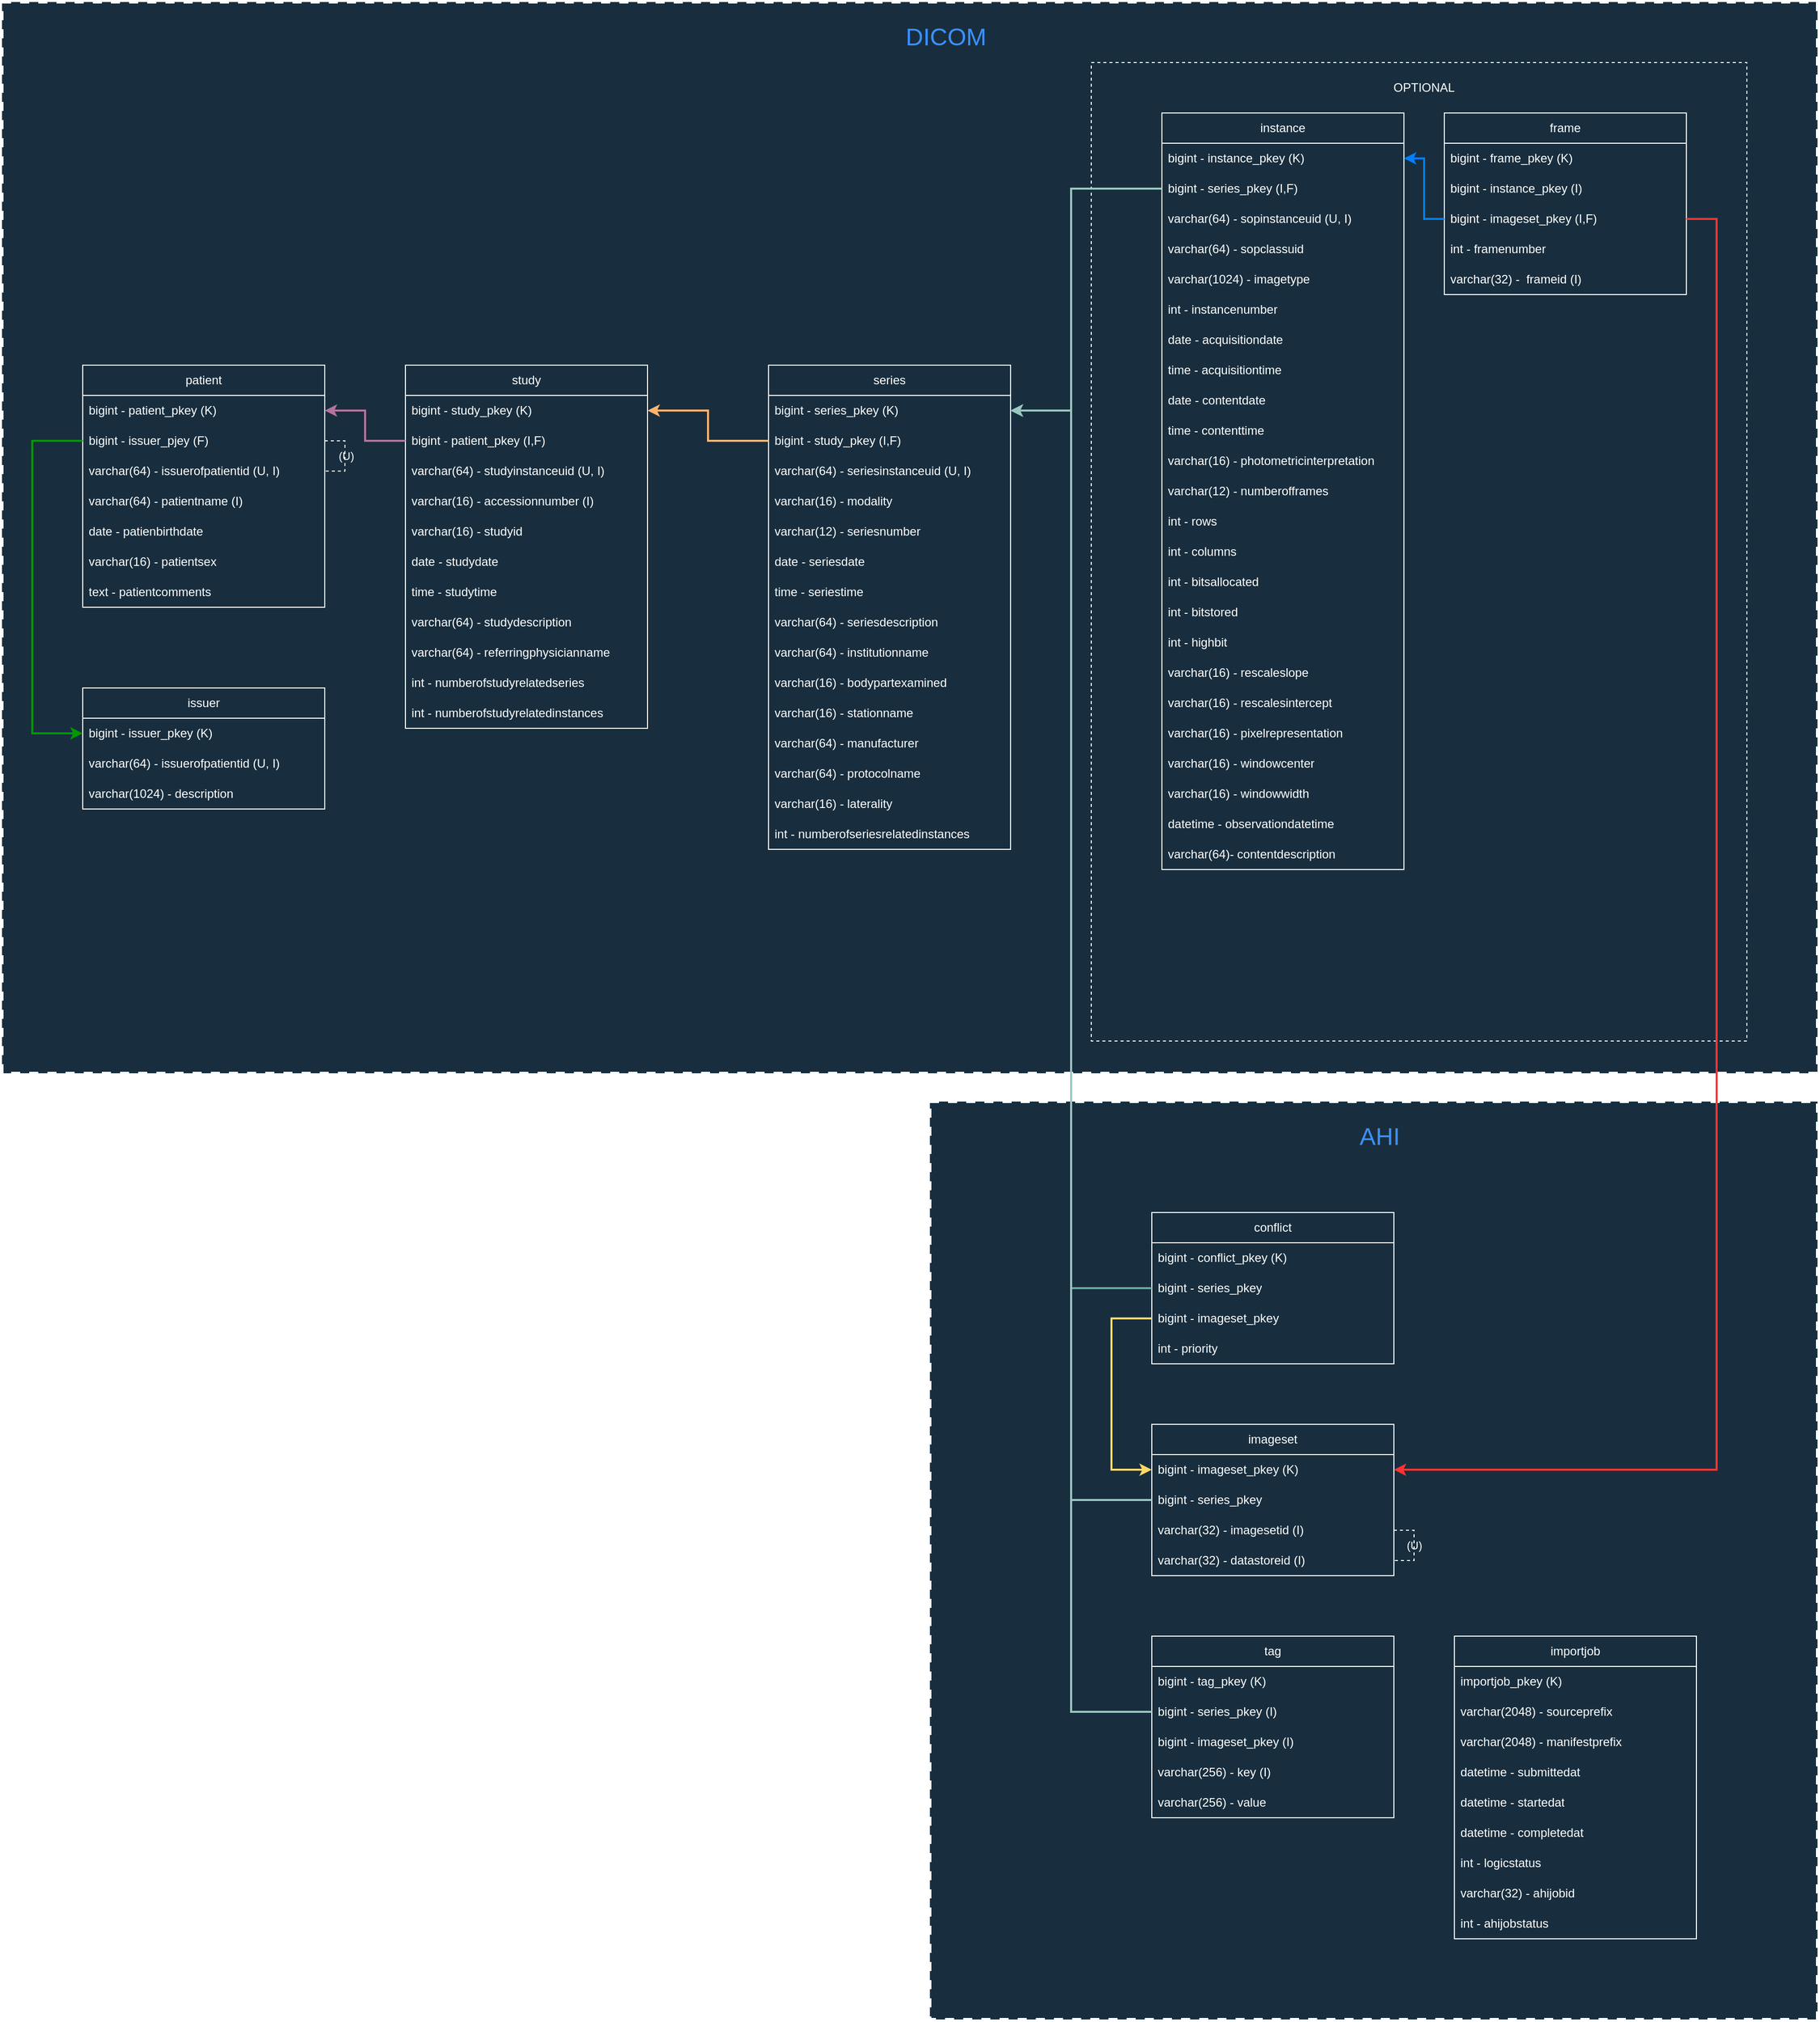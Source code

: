 <mxfile version="21.2.1" type="device">
  <diagram name="Page-1" id="929967ad-93f9-6ef4-fab6-5d389245f69c">
    <mxGraphModel dx="2440" dy="2657" grid="1" gridSize="10" guides="1" tooltips="1" connect="1" arrows="1" fold="1" page="1" pageScale="1.5" pageWidth="1169" pageHeight="826" background="none" math="0" shadow="0">
      <root>
        <mxCell id="0" style=";html=1;" />
        <mxCell id="1" style=";html=1;" parent="0" />
        <mxCell id="qzSiAtg_3RJO8kjCW6fE-141" value="" style="rounded=0;whiteSpace=wrap;html=1;dashed=1;strokeColor=#FFFFFF;strokeWidth=3;labelBackgroundColor=none;fillColor=#182E3E;fontColor=#FFFFFF;" parent="1" vertex="1">
          <mxGeometry x="960" y="290" width="880" height="910" as="geometry" />
        </mxCell>
        <mxCell id="qzSiAtg_3RJO8kjCW6fE-139" value="" style="rounded=0;whiteSpace=wrap;html=1;dashed=1;strokeColor=#FFFFFF;strokeWidth=3;labelBackgroundColor=none;fillColor=#182E3E;fontColor=#FFFFFF;" parent="1" vertex="1">
          <mxGeometry x="40" y="-800" width="1800" height="1062" as="geometry" />
        </mxCell>
        <mxCell id="qzSiAtg_3RJO8kjCW6fE-53" value="" style="rounded=0;whiteSpace=wrap;html=1;dashed=1;labelBackgroundColor=none;fillColor=#182E3E;strokeColor=#FFFFFF;fontColor=#FFFFFF;" parent="1" vertex="1">
          <mxGeometry x="1120" y="-740" width="650" height="970" as="geometry" />
        </mxCell>
        <mxCell id="qzSiAtg_3RJO8kjCW6fE-1" value="patient" style="swimlane;fontStyle=0;childLayout=stackLayout;horizontal=1;startSize=30;horizontalStack=0;resizeParent=1;resizeParentMax=0;resizeLast=0;collapsible=1;marginBottom=0;whiteSpace=wrap;html=1;labelBackgroundColor=none;fillColor=#182E3E;strokeColor=#FFFFFF;fontColor=#FFFFFF;" parent="1" vertex="1">
          <mxGeometry x="120" y="-440" width="240" height="240" as="geometry">
            <mxRectangle x="380" y="240" width="80" height="30" as="alternateBounds" />
          </mxGeometry>
        </mxCell>
        <mxCell id="qzSiAtg_3RJO8kjCW6fE-2" value="bigint - patient_pkey (K)" style="text;strokeColor=none;fillColor=none;align=left;verticalAlign=middle;spacingLeft=4;spacingRight=4;overflow=hidden;points=[[0,0.5],[1,0.5]];portConstraint=eastwest;rotatable=0;whiteSpace=wrap;html=1;labelBackgroundColor=none;fontColor=#FFFFFF;" parent="qzSiAtg_3RJO8kjCW6fE-1" vertex="1">
          <mxGeometry y="30" width="240" height="30" as="geometry" />
        </mxCell>
        <mxCell id="qzSiAtg_3RJO8kjCW6fE-146" style="edgeStyle=orthogonalEdgeStyle;rounded=0;orthogonalLoop=1;jettySize=auto;html=1;endArrow=none;endFill=0;dashed=1;labelBackgroundColor=none;strokeColor=#ffffff;fontColor=default;" parent="qzSiAtg_3RJO8kjCW6fE-1" source="qzSiAtg_3RJO8kjCW6fE-59" target="qzSiAtg_3RJO8kjCW6fE-3" edge="1">
          <mxGeometry relative="1" as="geometry">
            <Array as="points">
              <mxPoint x="260" y="75" />
              <mxPoint x="260" y="105" />
            </Array>
          </mxGeometry>
        </mxCell>
        <mxCell id="qzSiAtg_3RJO8kjCW6fE-147" value="(U)" style="edgeLabel;html=1;align=center;verticalAlign=middle;resizable=0;points=[];labelBackgroundColor=none;fontColor=#FFFFFF;" parent="qzSiAtg_3RJO8kjCW6fE-146" vertex="1" connectable="0">
          <mxGeometry x="0.005" y="1" relative="1" as="geometry">
            <mxPoint as="offset" />
          </mxGeometry>
        </mxCell>
        <mxCell id="qzSiAtg_3RJO8kjCW6fE-59" value="bigint - issuer_pjey (F)" style="text;strokeColor=none;fillColor=none;align=left;verticalAlign=middle;spacingLeft=4;spacingRight=4;overflow=hidden;points=[[0,0.5],[1,0.5]];portConstraint=eastwest;rotatable=0;whiteSpace=wrap;html=1;labelBackgroundColor=none;fontColor=#FFFFFF;" parent="qzSiAtg_3RJO8kjCW6fE-1" vertex="1">
          <mxGeometry y="60" width="240" height="30" as="geometry" />
        </mxCell>
        <mxCell id="qzSiAtg_3RJO8kjCW6fE-3" value="varchar(64) - issuerofpatientid (U, I)" style="text;strokeColor=none;fillColor=none;align=left;verticalAlign=middle;spacingLeft=4;spacingRight=4;overflow=hidden;points=[[0,0.5],[1,0.5]];portConstraint=eastwest;rotatable=0;whiteSpace=wrap;html=1;labelBackgroundColor=none;fontColor=#FFFFFF;" parent="qzSiAtg_3RJO8kjCW6fE-1" vertex="1">
          <mxGeometry y="90" width="240" height="30" as="geometry" />
        </mxCell>
        <mxCell id="qzSiAtg_3RJO8kjCW6fE-60" value="varchar(64) - patientname (I)" style="text;strokeColor=none;fillColor=none;align=left;verticalAlign=middle;spacingLeft=4;spacingRight=4;overflow=hidden;points=[[0,0.5],[1,0.5]];portConstraint=eastwest;rotatable=0;whiteSpace=wrap;html=1;labelBackgroundColor=none;fontColor=#FFFFFF;" parent="qzSiAtg_3RJO8kjCW6fE-1" vertex="1">
          <mxGeometry y="120" width="240" height="30" as="geometry" />
        </mxCell>
        <mxCell id="qzSiAtg_3RJO8kjCW6fE-61" value="date - patienbirthdate" style="text;strokeColor=none;fillColor=none;align=left;verticalAlign=middle;spacingLeft=4;spacingRight=4;overflow=hidden;points=[[0,0.5],[1,0.5]];portConstraint=eastwest;rotatable=0;whiteSpace=wrap;html=1;labelBackgroundColor=none;fontColor=#FFFFFF;" parent="qzSiAtg_3RJO8kjCW6fE-1" vertex="1">
          <mxGeometry y="150" width="240" height="30" as="geometry" />
        </mxCell>
        <mxCell id="qzSiAtg_3RJO8kjCW6fE-97" value="varchar(16) - patientsex" style="text;strokeColor=none;fillColor=none;align=left;verticalAlign=middle;spacingLeft=4;spacingRight=4;overflow=hidden;points=[[0,0.5],[1,0.5]];portConstraint=eastwest;rotatable=0;whiteSpace=wrap;html=1;labelBackgroundColor=none;fontColor=#FFFFFF;" parent="qzSiAtg_3RJO8kjCW6fE-1" vertex="1">
          <mxGeometry y="180" width="240" height="30" as="geometry" />
        </mxCell>
        <mxCell id="qzSiAtg_3RJO8kjCW6fE-98" value="text - patientcomments" style="text;strokeColor=none;fillColor=none;align=left;verticalAlign=middle;spacingLeft=4;spacingRight=4;overflow=hidden;points=[[0,0.5],[1,0.5]];portConstraint=eastwest;rotatable=0;whiteSpace=wrap;html=1;labelBackgroundColor=none;fontColor=#FFFFFF;" parent="qzSiAtg_3RJO8kjCW6fE-1" vertex="1">
          <mxGeometry y="210" width="240" height="30" as="geometry" />
        </mxCell>
        <mxCell id="qzSiAtg_3RJO8kjCW6fE-5" value="study" style="swimlane;fontStyle=0;childLayout=stackLayout;horizontal=1;startSize=30;horizontalStack=0;resizeParent=1;resizeParentMax=0;resizeLast=0;collapsible=1;marginBottom=0;whiteSpace=wrap;html=1;labelBackgroundColor=none;fillColor=#182E3E;strokeColor=#FFFFFF;fontColor=#FFFFFF;" parent="1" vertex="1">
          <mxGeometry x="440" y="-440" width="240" height="360" as="geometry" />
        </mxCell>
        <mxCell id="qzSiAtg_3RJO8kjCW6fE-6" value="bigint - study_pkey (K)" style="text;strokeColor=none;fillColor=none;align=left;verticalAlign=middle;spacingLeft=4;spacingRight=4;overflow=hidden;points=[[0,0.5],[1,0.5]];portConstraint=eastwest;rotatable=0;whiteSpace=wrap;html=1;labelBackgroundColor=none;fontColor=#FFFFFF;" parent="qzSiAtg_3RJO8kjCW6fE-5" vertex="1">
          <mxGeometry y="30" width="240" height="30" as="geometry" />
        </mxCell>
        <mxCell id="qzSiAtg_3RJO8kjCW6fE-7" value="bigint - patient_pkey (I,F)" style="text;strokeColor=none;fillColor=none;align=left;verticalAlign=middle;spacingLeft=4;spacingRight=4;overflow=hidden;points=[[0,0.5],[1,0.5]];portConstraint=eastwest;rotatable=0;whiteSpace=wrap;html=1;labelBackgroundColor=none;fontColor=#FFFFFF;" parent="qzSiAtg_3RJO8kjCW6fE-5" vertex="1">
          <mxGeometry y="60" width="240" height="30" as="geometry" />
        </mxCell>
        <mxCell id="qzSiAtg_3RJO8kjCW6fE-8" value="varchar(64) - studyinstanceuid (U, I)" style="text;strokeColor=none;fillColor=none;align=left;verticalAlign=middle;spacingLeft=4;spacingRight=4;overflow=hidden;points=[[0,0.5],[1,0.5]];portConstraint=eastwest;rotatable=0;whiteSpace=wrap;html=1;labelBackgroundColor=none;fontColor=#FFFFFF;" parent="qzSiAtg_3RJO8kjCW6fE-5" vertex="1">
          <mxGeometry y="90" width="240" height="30" as="geometry" />
        </mxCell>
        <mxCell id="qzSiAtg_3RJO8kjCW6fE-65" value="varchar(16) - accessionnumber (I)" style="text;strokeColor=none;fillColor=none;align=left;verticalAlign=middle;spacingLeft=4;spacingRight=4;overflow=hidden;points=[[0,0.5],[1,0.5]];portConstraint=eastwest;rotatable=0;whiteSpace=wrap;html=1;labelBackgroundColor=none;fontColor=#FFFFFF;" parent="qzSiAtg_3RJO8kjCW6fE-5" vertex="1">
          <mxGeometry y="120" width="240" height="30" as="geometry" />
        </mxCell>
        <mxCell id="qzSiAtg_3RJO8kjCW6fE-93" value="varchar(16) - studyid" style="text;strokeColor=none;fillColor=none;align=left;verticalAlign=middle;spacingLeft=4;spacingRight=4;overflow=hidden;points=[[0,0.5],[1,0.5]];portConstraint=eastwest;rotatable=0;whiteSpace=wrap;html=1;labelBackgroundColor=none;fontColor=#FFFFFF;" parent="qzSiAtg_3RJO8kjCW6fE-5" vertex="1">
          <mxGeometry y="150" width="240" height="30" as="geometry" />
        </mxCell>
        <mxCell id="qzSiAtg_3RJO8kjCW6fE-80" value="date - studydate" style="text;strokeColor=none;fillColor=none;align=left;verticalAlign=middle;spacingLeft=4;spacingRight=4;overflow=hidden;points=[[0,0.5],[1,0.5]];portConstraint=eastwest;rotatable=0;whiteSpace=wrap;html=1;labelBackgroundColor=none;fontColor=#FFFFFF;" parent="qzSiAtg_3RJO8kjCW6fE-5" vertex="1">
          <mxGeometry y="180" width="240" height="30" as="geometry" />
        </mxCell>
        <mxCell id="qzSiAtg_3RJO8kjCW6fE-81" value="time - studytime" style="text;strokeColor=none;fillColor=none;align=left;verticalAlign=middle;spacingLeft=4;spacingRight=4;overflow=hidden;points=[[0,0.5],[1,0.5]];portConstraint=eastwest;rotatable=0;whiteSpace=wrap;html=1;labelBackgroundColor=none;fontColor=#FFFFFF;" parent="qzSiAtg_3RJO8kjCW6fE-5" vertex="1">
          <mxGeometry y="210" width="240" height="30" as="geometry" />
        </mxCell>
        <mxCell id="qzSiAtg_3RJO8kjCW6fE-78" value="varchar(64) - studydescription" style="text;strokeColor=none;fillColor=none;align=left;verticalAlign=middle;spacingLeft=4;spacingRight=4;overflow=hidden;points=[[0,0.5],[1,0.5]];portConstraint=eastwest;rotatable=0;whiteSpace=wrap;html=1;labelBackgroundColor=none;fontColor=#FFFFFF;" parent="qzSiAtg_3RJO8kjCW6fE-5" vertex="1">
          <mxGeometry y="240" width="240" height="30" as="geometry" />
        </mxCell>
        <mxCell id="qzSiAtg_3RJO8kjCW6fE-92" value="varchar(64) - referringphysicianname" style="text;strokeColor=none;fillColor=none;align=left;verticalAlign=middle;spacingLeft=4;spacingRight=4;overflow=hidden;points=[[0,0.5],[1,0.5]];portConstraint=eastwest;rotatable=0;whiteSpace=wrap;html=1;labelBackgroundColor=none;fontColor=#FFFFFF;" parent="qzSiAtg_3RJO8kjCW6fE-5" vertex="1">
          <mxGeometry y="270" width="240" height="30" as="geometry" />
        </mxCell>
        <mxCell id="qzSiAtg_3RJO8kjCW6fE-95" value="int - numberofstudyrelatedseries" style="text;strokeColor=none;fillColor=none;align=left;verticalAlign=middle;spacingLeft=4;spacingRight=4;overflow=hidden;points=[[0,0.5],[1,0.5]];portConstraint=eastwest;rotatable=0;whiteSpace=wrap;html=1;labelBackgroundColor=none;fontColor=#FFFFFF;" parent="qzSiAtg_3RJO8kjCW6fE-5" vertex="1">
          <mxGeometry y="300" width="240" height="30" as="geometry" />
        </mxCell>
        <mxCell id="qzSiAtg_3RJO8kjCW6fE-94" value="int - numberofstudyrelatedinstances" style="text;strokeColor=none;fillColor=none;align=left;verticalAlign=middle;spacingLeft=4;spacingRight=4;overflow=hidden;points=[[0,0.5],[1,0.5]];portConstraint=eastwest;rotatable=0;whiteSpace=wrap;html=1;labelBackgroundColor=none;fontColor=#FFFFFF;" parent="qzSiAtg_3RJO8kjCW6fE-5" vertex="1">
          <mxGeometry y="330" width="240" height="30" as="geometry" />
        </mxCell>
        <mxCell id="qzSiAtg_3RJO8kjCW6fE-9" value="series" style="swimlane;fontStyle=0;childLayout=stackLayout;horizontal=1;startSize=30;horizontalStack=0;resizeParent=1;resizeParentMax=0;resizeLast=0;collapsible=1;marginBottom=0;whiteSpace=wrap;html=1;labelBackgroundColor=none;fillColor=#182E3E;strokeColor=#FFFFFF;fontColor=#FFFFFF;" parent="1" vertex="1">
          <mxGeometry x="800" y="-440" width="240" height="480" as="geometry" />
        </mxCell>
        <mxCell id="qzSiAtg_3RJO8kjCW6fE-10" value="bigint - series_pkey (K)" style="text;strokeColor=none;fillColor=none;align=left;verticalAlign=middle;spacingLeft=4;spacingRight=4;overflow=hidden;points=[[0,0.5],[1,0.5]];portConstraint=eastwest;rotatable=0;whiteSpace=wrap;html=1;labelBackgroundColor=none;fontColor=#FFFFFF;" parent="qzSiAtg_3RJO8kjCW6fE-9" vertex="1">
          <mxGeometry y="30" width="240" height="30" as="geometry" />
        </mxCell>
        <mxCell id="qzSiAtg_3RJO8kjCW6fE-11" value="bigint - study_pkey (I,F)" style="text;strokeColor=none;fillColor=none;align=left;verticalAlign=middle;spacingLeft=4;spacingRight=4;overflow=hidden;points=[[0,0.5],[1,0.5]];portConstraint=eastwest;rotatable=0;whiteSpace=wrap;html=1;labelBackgroundColor=none;fontColor=#FFFFFF;" parent="qzSiAtg_3RJO8kjCW6fE-9" vertex="1">
          <mxGeometry y="60" width="240" height="30" as="geometry" />
        </mxCell>
        <mxCell id="qzSiAtg_3RJO8kjCW6fE-12" value="varchar(64) - seriesinstanceuid (U, I)" style="text;strokeColor=none;fillColor=none;align=left;verticalAlign=middle;spacingLeft=4;spacingRight=4;overflow=hidden;points=[[0,0.5],[1,0.5]];portConstraint=eastwest;rotatable=0;whiteSpace=wrap;html=1;labelBackgroundColor=none;fontColor=#FFFFFF;" parent="qzSiAtg_3RJO8kjCW6fE-9" vertex="1">
          <mxGeometry y="90" width="240" height="30" as="geometry" />
        </mxCell>
        <mxCell id="qzSiAtg_3RJO8kjCW6fE-85" value="varchar(16) - modality" style="text;strokeColor=none;fillColor=none;align=left;verticalAlign=middle;spacingLeft=4;spacingRight=4;overflow=hidden;points=[[0,0.5],[1,0.5]];portConstraint=eastwest;rotatable=0;whiteSpace=wrap;html=1;labelBackgroundColor=none;fontColor=#FFFFFF;" parent="qzSiAtg_3RJO8kjCW6fE-9" vertex="1">
          <mxGeometry y="120" width="240" height="30" as="geometry" />
        </mxCell>
        <mxCell id="qzSiAtg_3RJO8kjCW6fE-75" value="varchar(12) - seriesnumber" style="text;strokeColor=none;fillColor=none;align=left;verticalAlign=middle;spacingLeft=4;spacingRight=4;overflow=hidden;points=[[0,0.5],[1,0.5]];portConstraint=eastwest;rotatable=0;whiteSpace=wrap;html=1;labelBackgroundColor=none;fontColor=#FFFFFF;" parent="qzSiAtg_3RJO8kjCW6fE-9" vertex="1">
          <mxGeometry y="150" width="240" height="30" as="geometry" />
        </mxCell>
        <mxCell id="qzSiAtg_3RJO8kjCW6fE-82" value="date - seriesdate" style="text;strokeColor=none;fillColor=none;align=left;verticalAlign=middle;spacingLeft=4;spacingRight=4;overflow=hidden;points=[[0,0.5],[1,0.5]];portConstraint=eastwest;rotatable=0;whiteSpace=wrap;html=1;labelBackgroundColor=none;fontColor=#FFFFFF;" parent="qzSiAtg_3RJO8kjCW6fE-9" vertex="1">
          <mxGeometry y="180" width="240" height="30" as="geometry" />
        </mxCell>
        <mxCell id="qzSiAtg_3RJO8kjCW6fE-83" value="time - seriestime" style="text;strokeColor=none;fillColor=none;align=left;verticalAlign=middle;spacingLeft=4;spacingRight=4;overflow=hidden;points=[[0,0.5],[1,0.5]];portConstraint=eastwest;rotatable=0;whiteSpace=wrap;html=1;labelBackgroundColor=none;fontColor=#FFFFFF;" parent="qzSiAtg_3RJO8kjCW6fE-9" vertex="1">
          <mxGeometry y="210" width="240" height="30" as="geometry" />
        </mxCell>
        <mxCell id="qzSiAtg_3RJO8kjCW6fE-79" value="varchar(64) - seriesdescription" style="text;strokeColor=none;fillColor=none;align=left;verticalAlign=middle;spacingLeft=4;spacingRight=4;overflow=hidden;points=[[0,0.5],[1,0.5]];portConstraint=eastwest;rotatable=0;whiteSpace=wrap;html=1;labelBackgroundColor=none;fontColor=#FFFFFF;" parent="qzSiAtg_3RJO8kjCW6fE-9" vertex="1">
          <mxGeometry y="240" width="240" height="30" as="geometry" />
        </mxCell>
        <mxCell id="qzSiAtg_3RJO8kjCW6fE-84" value="varchar(64) - institutionname" style="text;strokeColor=none;fillColor=none;align=left;verticalAlign=middle;spacingLeft=4;spacingRight=4;overflow=hidden;points=[[0,0.5],[1,0.5]];portConstraint=eastwest;rotatable=0;whiteSpace=wrap;html=1;labelBackgroundColor=none;fontColor=#FFFFFF;" parent="qzSiAtg_3RJO8kjCW6fE-9" vertex="1">
          <mxGeometry y="270" width="240" height="30" as="geometry" />
        </mxCell>
        <mxCell id="qzSiAtg_3RJO8kjCW6fE-86" value="varchar(16) - bodypartexamined" style="text;strokeColor=none;fillColor=none;align=left;verticalAlign=middle;spacingLeft=4;spacingRight=4;overflow=hidden;points=[[0,0.5],[1,0.5]];portConstraint=eastwest;rotatable=0;whiteSpace=wrap;html=1;labelBackgroundColor=none;fontColor=#FFFFFF;" parent="qzSiAtg_3RJO8kjCW6fE-9" vertex="1">
          <mxGeometry y="300" width="240" height="30" as="geometry" />
        </mxCell>
        <mxCell id="qzSiAtg_3RJO8kjCW6fE-87" value="varchar(16) - stationname" style="text;strokeColor=none;fillColor=none;align=left;verticalAlign=middle;spacingLeft=4;spacingRight=4;overflow=hidden;points=[[0,0.5],[1,0.5]];portConstraint=eastwest;rotatable=0;whiteSpace=wrap;html=1;labelBackgroundColor=none;fontColor=#FFFFFF;" parent="qzSiAtg_3RJO8kjCW6fE-9" vertex="1">
          <mxGeometry y="330" width="240" height="30" as="geometry" />
        </mxCell>
        <mxCell id="qzSiAtg_3RJO8kjCW6fE-89" value="varchar(64) - manufacturer" style="text;strokeColor=none;fillColor=none;align=left;verticalAlign=middle;spacingLeft=4;spacingRight=4;overflow=hidden;points=[[0,0.5],[1,0.5]];portConstraint=eastwest;rotatable=0;whiteSpace=wrap;html=1;labelBackgroundColor=none;fontColor=#FFFFFF;" parent="qzSiAtg_3RJO8kjCW6fE-9" vertex="1">
          <mxGeometry y="360" width="240" height="30" as="geometry" />
        </mxCell>
        <mxCell id="qzSiAtg_3RJO8kjCW6fE-167" value="varchar(64) - protocolname" style="text;strokeColor=none;fillColor=none;align=left;verticalAlign=middle;spacingLeft=4;spacingRight=4;overflow=hidden;points=[[0,0.5],[1,0.5]];portConstraint=eastwest;rotatable=0;whiteSpace=wrap;html=1;labelBackgroundColor=none;fontColor=#FFFFFF;" parent="qzSiAtg_3RJO8kjCW6fE-9" vertex="1">
          <mxGeometry y="390" width="240" height="30" as="geometry" />
        </mxCell>
        <mxCell id="qzSiAtg_3RJO8kjCW6fE-91" value="varchar(16) - laterality" style="text;strokeColor=none;fillColor=none;align=left;verticalAlign=middle;spacingLeft=4;spacingRight=4;overflow=hidden;points=[[0,0.5],[1,0.5]];portConstraint=eastwest;rotatable=0;whiteSpace=wrap;html=1;labelBackgroundColor=none;fontColor=#FFFFFF;" parent="qzSiAtg_3RJO8kjCW6fE-9" vertex="1">
          <mxGeometry y="420" width="240" height="30" as="geometry" />
        </mxCell>
        <mxCell id="qzSiAtg_3RJO8kjCW6fE-90" value="int - numberofseriesrelatedinstances" style="text;strokeColor=none;fillColor=none;align=left;verticalAlign=middle;spacingLeft=4;spacingRight=4;overflow=hidden;points=[[0,0.5],[1,0.5]];portConstraint=eastwest;rotatable=0;whiteSpace=wrap;html=1;labelBackgroundColor=none;fontColor=#FFFFFF;" parent="qzSiAtg_3RJO8kjCW6fE-9" vertex="1">
          <mxGeometry y="450" width="240" height="30" as="geometry" />
        </mxCell>
        <mxCell id="qzSiAtg_3RJO8kjCW6fE-13" value="instance" style="swimlane;fontStyle=0;childLayout=stackLayout;horizontal=1;startSize=30;horizontalStack=0;resizeParent=1;resizeParentMax=0;resizeLast=0;collapsible=1;marginBottom=0;whiteSpace=wrap;html=1;labelBackgroundColor=none;fillColor=#182E3E;strokeColor=#FFFFFF;fontColor=#FFFFFF;" parent="1" vertex="1">
          <mxGeometry x="1190" y="-690" width="240" height="750" as="geometry" />
        </mxCell>
        <mxCell id="qzSiAtg_3RJO8kjCW6fE-14" value="bigint - instance_pkey (K)" style="text;strokeColor=none;fillColor=none;align=left;verticalAlign=middle;spacingLeft=4;spacingRight=4;overflow=hidden;points=[[0,0.5],[1,0.5]];portConstraint=eastwest;rotatable=0;whiteSpace=wrap;html=1;labelBackgroundColor=none;fontColor=#FFFFFF;" parent="qzSiAtg_3RJO8kjCW6fE-13" vertex="1">
          <mxGeometry y="30" width="240" height="30" as="geometry" />
        </mxCell>
        <mxCell id="qzSiAtg_3RJO8kjCW6fE-15" value="bigint - series_pkey (I,F)" style="text;strokeColor=none;fillColor=none;align=left;verticalAlign=middle;spacingLeft=4;spacingRight=4;overflow=hidden;points=[[0,0.5],[1,0.5]];portConstraint=eastwest;rotatable=0;whiteSpace=wrap;html=1;labelBackgroundColor=none;fontColor=#FFFFFF;" parent="qzSiAtg_3RJO8kjCW6fE-13" vertex="1">
          <mxGeometry y="60" width="240" height="30" as="geometry" />
        </mxCell>
        <mxCell id="qzSiAtg_3RJO8kjCW6fE-16" value="varchar(64) - sopinstanceuid (U, I)" style="text;strokeColor=none;fillColor=none;align=left;verticalAlign=middle;spacingLeft=4;spacingRight=4;overflow=hidden;points=[[0,0.5],[1,0.5]];portConstraint=eastwest;rotatable=0;whiteSpace=wrap;html=1;labelBackgroundColor=none;fontColor=#FFFFFF;" parent="qzSiAtg_3RJO8kjCW6fE-13" vertex="1">
          <mxGeometry y="90" width="240" height="30" as="geometry" />
        </mxCell>
        <mxCell id="qzSiAtg_3RJO8kjCW6fE-77" value="varchar(64) - sopclassuid" style="text;strokeColor=none;fillColor=none;align=left;verticalAlign=middle;spacingLeft=4;spacingRight=4;overflow=hidden;points=[[0,0.5],[1,0.5]];portConstraint=eastwest;rotatable=0;whiteSpace=wrap;html=1;labelBackgroundColor=none;fontColor=#FFFFFF;" parent="qzSiAtg_3RJO8kjCW6fE-13" vertex="1">
          <mxGeometry y="120" width="240" height="30" as="geometry" />
        </mxCell>
        <mxCell id="qzSiAtg_3RJO8kjCW6fE-99" value="varchar(1024) - imagetype" style="text;strokeColor=none;fillColor=none;align=left;verticalAlign=middle;spacingLeft=4;spacingRight=4;overflow=hidden;points=[[0,0.5],[1,0.5]];portConstraint=eastwest;rotatable=0;whiteSpace=wrap;html=1;labelBackgroundColor=none;fontColor=#FFFFFF;" parent="qzSiAtg_3RJO8kjCW6fE-13" vertex="1">
          <mxGeometry y="150" width="240" height="30" as="geometry" />
        </mxCell>
        <mxCell id="qzSiAtg_3RJO8kjCW6fE-76" value="int - instancenumber" style="text;strokeColor=none;fillColor=none;align=left;verticalAlign=middle;spacingLeft=4;spacingRight=4;overflow=hidden;points=[[0,0.5],[1,0.5]];portConstraint=eastwest;rotatable=0;whiteSpace=wrap;html=1;labelBackgroundColor=none;fontColor=#FFFFFF;" parent="qzSiAtg_3RJO8kjCW6fE-13" vertex="1">
          <mxGeometry y="180" width="240" height="30" as="geometry" />
        </mxCell>
        <mxCell id="qzSiAtg_3RJO8kjCW6fE-113" value="date - acquisitiondate" style="text;strokeColor=none;fillColor=none;align=left;verticalAlign=middle;spacingLeft=4;spacingRight=4;overflow=hidden;points=[[0,0.5],[1,0.5]];portConstraint=eastwest;rotatable=0;whiteSpace=wrap;html=1;labelBackgroundColor=none;fontColor=#FFFFFF;" parent="qzSiAtg_3RJO8kjCW6fE-13" vertex="1">
          <mxGeometry y="210" width="240" height="30" as="geometry" />
        </mxCell>
        <mxCell id="qzSiAtg_3RJO8kjCW6fE-114" value="time - acquisitiontime" style="text;strokeColor=none;fillColor=none;align=left;verticalAlign=middle;spacingLeft=4;spacingRight=4;overflow=hidden;points=[[0,0.5],[1,0.5]];portConstraint=eastwest;rotatable=0;whiteSpace=wrap;html=1;labelBackgroundColor=none;fontColor=#FFFFFF;" parent="qzSiAtg_3RJO8kjCW6fE-13" vertex="1">
          <mxGeometry y="240" width="240" height="30" as="geometry" />
        </mxCell>
        <mxCell id="qzSiAtg_3RJO8kjCW6fE-115" value="date - contentdate" style="text;strokeColor=none;fillColor=none;align=left;verticalAlign=middle;spacingLeft=4;spacingRight=4;overflow=hidden;points=[[0,0.5],[1,0.5]];portConstraint=eastwest;rotatable=0;whiteSpace=wrap;html=1;labelBackgroundColor=none;fontColor=#FFFFFF;" parent="qzSiAtg_3RJO8kjCW6fE-13" vertex="1">
          <mxGeometry y="270" width="240" height="30" as="geometry" />
        </mxCell>
        <mxCell id="qzSiAtg_3RJO8kjCW6fE-116" value="time - contenttime" style="text;strokeColor=none;fillColor=none;align=left;verticalAlign=middle;spacingLeft=4;spacingRight=4;overflow=hidden;points=[[0,0.5],[1,0.5]];portConstraint=eastwest;rotatable=0;whiteSpace=wrap;html=1;labelBackgroundColor=none;fontColor=#FFFFFF;" parent="qzSiAtg_3RJO8kjCW6fE-13" vertex="1">
          <mxGeometry y="300" width="240" height="30" as="geometry" />
        </mxCell>
        <mxCell id="qzSiAtg_3RJO8kjCW6fE-117" value="varchar(16) - photometricinterpretation" style="text;strokeColor=none;fillColor=none;align=left;verticalAlign=middle;spacingLeft=4;spacingRight=4;overflow=hidden;points=[[0,0.5],[1,0.5]];portConstraint=eastwest;rotatable=0;whiteSpace=wrap;html=1;labelBackgroundColor=none;fontColor=#FFFFFF;" parent="qzSiAtg_3RJO8kjCW6fE-13" vertex="1">
          <mxGeometry y="330" width="240" height="30" as="geometry" />
        </mxCell>
        <mxCell id="qzSiAtg_3RJO8kjCW6fE-118" value="varchar(12) - numberofframes" style="text;strokeColor=none;fillColor=none;align=left;verticalAlign=middle;spacingLeft=4;spacingRight=4;overflow=hidden;points=[[0,0.5],[1,0.5]];portConstraint=eastwest;rotatable=0;whiteSpace=wrap;html=1;labelBackgroundColor=none;fontColor=#FFFFFF;" parent="qzSiAtg_3RJO8kjCW6fE-13" vertex="1">
          <mxGeometry y="360" width="240" height="30" as="geometry" />
        </mxCell>
        <mxCell id="qzSiAtg_3RJO8kjCW6fE-119" value="int - rows" style="text;strokeColor=none;fillColor=none;align=left;verticalAlign=middle;spacingLeft=4;spacingRight=4;overflow=hidden;points=[[0,0.5],[1,0.5]];portConstraint=eastwest;rotatable=0;whiteSpace=wrap;html=1;labelBackgroundColor=none;fontColor=#FFFFFF;" parent="qzSiAtg_3RJO8kjCW6fE-13" vertex="1">
          <mxGeometry y="390" width="240" height="30" as="geometry" />
        </mxCell>
        <mxCell id="qzSiAtg_3RJO8kjCW6fE-120" value="int - columns" style="text;strokeColor=none;fillColor=none;align=left;verticalAlign=middle;spacingLeft=4;spacingRight=4;overflow=hidden;points=[[0,0.5],[1,0.5]];portConstraint=eastwest;rotatable=0;whiteSpace=wrap;html=1;labelBackgroundColor=none;fontColor=#FFFFFF;" parent="qzSiAtg_3RJO8kjCW6fE-13" vertex="1">
          <mxGeometry y="420" width="240" height="30" as="geometry" />
        </mxCell>
        <mxCell id="qzSiAtg_3RJO8kjCW6fE-149" value="int - bitsallocated" style="text;strokeColor=none;fillColor=none;align=left;verticalAlign=middle;spacingLeft=4;spacingRight=4;overflow=hidden;points=[[0,0.5],[1,0.5]];portConstraint=eastwest;rotatable=0;whiteSpace=wrap;html=1;labelBackgroundColor=none;fontColor=#FFFFFF;" parent="qzSiAtg_3RJO8kjCW6fE-13" vertex="1">
          <mxGeometry y="450" width="240" height="30" as="geometry" />
        </mxCell>
        <mxCell id="qzSiAtg_3RJO8kjCW6fE-121" value="int - bitstored" style="text;strokeColor=none;fillColor=none;align=left;verticalAlign=middle;spacingLeft=4;spacingRight=4;overflow=hidden;points=[[0,0.5],[1,0.5]];portConstraint=eastwest;rotatable=0;whiteSpace=wrap;html=1;labelBackgroundColor=none;fontColor=#FFFFFF;" parent="qzSiAtg_3RJO8kjCW6fE-13" vertex="1">
          <mxGeometry y="480" width="240" height="30" as="geometry" />
        </mxCell>
        <mxCell id="qzSiAtg_3RJO8kjCW6fE-151" value="int - highbit" style="text;strokeColor=none;fillColor=none;align=left;verticalAlign=middle;spacingLeft=4;spacingRight=4;overflow=hidden;points=[[0,0.5],[1,0.5]];portConstraint=eastwest;rotatable=0;whiteSpace=wrap;html=1;labelBackgroundColor=none;fontColor=#FFFFFF;" parent="qzSiAtg_3RJO8kjCW6fE-13" vertex="1">
          <mxGeometry y="510" width="240" height="30" as="geometry" />
        </mxCell>
        <mxCell id="qzSiAtg_3RJO8kjCW6fE-150" value="varchar(16) - rescaleslope" style="text;strokeColor=none;fillColor=none;align=left;verticalAlign=middle;spacingLeft=4;spacingRight=4;overflow=hidden;points=[[0,0.5],[1,0.5]];portConstraint=eastwest;rotatable=0;whiteSpace=wrap;html=1;labelBackgroundColor=none;fontColor=#FFFFFF;" parent="qzSiAtg_3RJO8kjCW6fE-13" vertex="1">
          <mxGeometry y="540" width="240" height="30" as="geometry" />
        </mxCell>
        <mxCell id="qzSiAtg_3RJO8kjCW6fE-152" value="varchar(16) - rescalesintercept" style="text;strokeColor=none;fillColor=none;align=left;verticalAlign=middle;spacingLeft=4;spacingRight=4;overflow=hidden;points=[[0,0.5],[1,0.5]];portConstraint=eastwest;rotatable=0;whiteSpace=wrap;html=1;labelBackgroundColor=none;fontColor=#FFFFFF;" parent="qzSiAtg_3RJO8kjCW6fE-13" vertex="1">
          <mxGeometry y="570" width="240" height="30" as="geometry" />
        </mxCell>
        <mxCell id="qzSiAtg_3RJO8kjCW6fE-153" value="varchar(16) -&amp;nbsp;pixelrepresentation" style="text;strokeColor=none;fillColor=none;align=left;verticalAlign=middle;spacingLeft=4;spacingRight=4;overflow=hidden;points=[[0,0.5],[1,0.5]];portConstraint=eastwest;rotatable=0;whiteSpace=wrap;html=1;labelBackgroundColor=none;fontColor=#FFFFFF;" parent="qzSiAtg_3RJO8kjCW6fE-13" vertex="1">
          <mxGeometry y="600" width="240" height="30" as="geometry" />
        </mxCell>
        <mxCell id="qzSiAtg_3RJO8kjCW6fE-154" value="varchar(16) - windowcenter" style="text;strokeColor=none;fillColor=none;align=left;verticalAlign=middle;spacingLeft=4;spacingRight=4;overflow=hidden;points=[[0,0.5],[1,0.5]];portConstraint=eastwest;rotatable=0;whiteSpace=wrap;html=1;labelBackgroundColor=none;fontColor=#FFFFFF;" parent="qzSiAtg_3RJO8kjCW6fE-13" vertex="1">
          <mxGeometry y="630" width="240" height="30" as="geometry" />
        </mxCell>
        <mxCell id="qzSiAtg_3RJO8kjCW6fE-155" value="varchar(16) - windowwidth" style="text;strokeColor=none;fillColor=none;align=left;verticalAlign=middle;spacingLeft=4;spacingRight=4;overflow=hidden;points=[[0,0.5],[1,0.5]];portConstraint=eastwest;rotatable=0;whiteSpace=wrap;html=1;labelBackgroundColor=none;fontColor=#FFFFFF;" parent="qzSiAtg_3RJO8kjCW6fE-13" vertex="1">
          <mxGeometry y="660" width="240" height="30" as="geometry" />
        </mxCell>
        <mxCell id="qzSiAtg_3RJO8kjCW6fE-122" value="datetime - observationdatetime" style="text;strokeColor=none;fillColor=none;align=left;verticalAlign=middle;spacingLeft=4;spacingRight=4;overflow=hidden;points=[[0,0.5],[1,0.5]];portConstraint=eastwest;rotatable=0;whiteSpace=wrap;html=1;labelBackgroundColor=none;fontColor=#FFFFFF;" parent="qzSiAtg_3RJO8kjCW6fE-13" vertex="1">
          <mxGeometry y="690" width="240" height="30" as="geometry" />
        </mxCell>
        <mxCell id="qzSiAtg_3RJO8kjCW6fE-123" value="varchar(64)- contentdescription" style="text;strokeColor=none;fillColor=none;align=left;verticalAlign=middle;spacingLeft=4;spacingRight=4;overflow=hidden;points=[[0,0.5],[1,0.5]];portConstraint=eastwest;rotatable=0;whiteSpace=wrap;html=1;labelBackgroundColor=none;fontColor=#FFFFFF;" parent="qzSiAtg_3RJO8kjCW6fE-13" vertex="1">
          <mxGeometry y="720" width="240" height="30" as="geometry" />
        </mxCell>
        <mxCell id="qzSiAtg_3RJO8kjCW6fE-21" style="edgeStyle=orthogonalEdgeStyle;rounded=0;orthogonalLoop=1;jettySize=auto;html=1;endArrow=none;endFill=0;strokeColor=#B5739D;startArrow=classic;startFill=1;labelBackgroundColor=none;fontColor=default;strokeWidth=2;" parent="1" source="qzSiAtg_3RJO8kjCW6fE-2" target="qzSiAtg_3RJO8kjCW6fE-7" edge="1">
          <mxGeometry relative="1" as="geometry" />
        </mxCell>
        <mxCell id="qzSiAtg_3RJO8kjCW6fE-22" style="edgeStyle=orthogonalEdgeStyle;rounded=0;orthogonalLoop=1;jettySize=auto;html=1;endArrow=none;endFill=0;strokeColor=#FFB570;startArrow=classic;startFill=1;labelBackgroundColor=none;fontColor=default;strokeWidth=2;" parent="1" source="qzSiAtg_3RJO8kjCW6fE-6" target="qzSiAtg_3RJO8kjCW6fE-11" edge="1">
          <mxGeometry relative="1" as="geometry" />
        </mxCell>
        <mxCell id="qzSiAtg_3RJO8kjCW6fE-29" value="imageset" style="swimlane;fontStyle=0;childLayout=stackLayout;horizontal=1;startSize=30;horizontalStack=0;resizeParent=1;resizeParentMax=0;resizeLast=0;collapsible=1;marginBottom=0;whiteSpace=wrap;html=1;labelBackgroundColor=none;fillColor=#182E3E;strokeColor=#FFFFFF;fontColor=#FFFFFF;" parent="1" vertex="1">
          <mxGeometry x="1180" y="610" width="240" height="150" as="geometry" />
        </mxCell>
        <mxCell id="qzSiAtg_3RJO8kjCW6fE-30" value="bigint - imageset_pkey (K)" style="text;strokeColor=none;fillColor=none;align=left;verticalAlign=middle;spacingLeft=4;spacingRight=4;overflow=hidden;points=[[0,0.5],[1,0.5]];portConstraint=eastwest;rotatable=0;whiteSpace=wrap;html=1;labelBackgroundColor=none;fontColor=#FFFFFF;" parent="qzSiAtg_3RJO8kjCW6fE-29" vertex="1">
          <mxGeometry y="30" width="240" height="30" as="geometry" />
        </mxCell>
        <mxCell id="qzSiAtg_3RJO8kjCW6fE-31" value="bigint - series_pkey&amp;nbsp;" style="text;strokeColor=none;fillColor=none;align=left;verticalAlign=middle;spacingLeft=4;spacingRight=4;overflow=hidden;points=[[0,0.5],[1,0.5]];portConstraint=eastwest;rotatable=0;whiteSpace=wrap;html=1;labelBackgroundColor=none;fontColor=#FFFFFF;" parent="qzSiAtg_3RJO8kjCW6fE-29" vertex="1">
          <mxGeometry y="60" width="240" height="30" as="geometry" />
        </mxCell>
        <mxCell id="qzSiAtg_3RJO8kjCW6fE-162" style="edgeStyle=orthogonalEdgeStyle;rounded=0;orthogonalLoop=1;jettySize=auto;html=1;endArrow=none;endFill=0;dashed=1;labelBackgroundColor=none;fontColor=default;strokeColor=#ffffff;" parent="qzSiAtg_3RJO8kjCW6fE-29" source="qzSiAtg_3RJO8kjCW6fE-32" target="qzSiAtg_3RJO8kjCW6fE-145" edge="1">
          <mxGeometry relative="1" as="geometry">
            <Array as="points">
              <mxPoint x="260" y="105" />
              <mxPoint x="260" y="135" />
            </Array>
          </mxGeometry>
        </mxCell>
        <mxCell id="qzSiAtg_3RJO8kjCW6fE-163" value="(U)" style="edgeLabel;html=1;align=center;verticalAlign=middle;resizable=0;points=[];labelBackgroundColor=none;fontColor=#FFFFFF;" parent="qzSiAtg_3RJO8kjCW6fE-162" vertex="1" connectable="0">
          <mxGeometry x="0.073" y="-2" relative="1" as="geometry">
            <mxPoint x="2" y="-3" as="offset" />
          </mxGeometry>
        </mxCell>
        <mxCell id="qzSiAtg_3RJO8kjCW6fE-32" value="varchar(32) - imagesetid (I)" style="text;strokeColor=none;fillColor=none;align=left;verticalAlign=middle;spacingLeft=4;spacingRight=4;overflow=hidden;points=[[0,0.5],[1,0.5]];portConstraint=eastwest;rotatable=0;whiteSpace=wrap;html=1;labelBackgroundColor=none;fontColor=#FFFFFF;" parent="qzSiAtg_3RJO8kjCW6fE-29" vertex="1">
          <mxGeometry y="90" width="240" height="30" as="geometry" />
        </mxCell>
        <mxCell id="qzSiAtg_3RJO8kjCW6fE-145" value="varchar(32) - datastoreid (I)" style="text;strokeColor=none;fillColor=none;align=left;verticalAlign=middle;spacingLeft=4;spacingRight=4;overflow=hidden;points=[[0,0.5],[1,0.5]];portConstraint=eastwest;rotatable=0;whiteSpace=wrap;html=1;labelBackgroundColor=none;fontColor=#FFFFFF;" parent="qzSiAtg_3RJO8kjCW6fE-29" vertex="1">
          <mxGeometry y="120" width="240" height="30" as="geometry" />
        </mxCell>
        <mxCell id="qzSiAtg_3RJO8kjCW6fE-35" value="frame" style="swimlane;fontStyle=0;childLayout=stackLayout;horizontal=1;startSize=30;horizontalStack=0;resizeParent=1;resizeParentMax=0;resizeLast=0;collapsible=1;marginBottom=0;whiteSpace=wrap;html=1;labelBackgroundColor=none;fillColor=#182E3E;strokeColor=#FFFFFF;fontColor=#FFFFFF;" parent="1" vertex="1">
          <mxGeometry x="1470" y="-690" width="240" height="180" as="geometry" />
        </mxCell>
        <mxCell id="qzSiAtg_3RJO8kjCW6fE-36" value="bigint - frame_pkey (K)" style="text;strokeColor=none;fillColor=none;align=left;verticalAlign=middle;spacingLeft=4;spacingRight=4;overflow=hidden;points=[[0,0.5],[1,0.5]];portConstraint=eastwest;rotatable=0;whiteSpace=wrap;html=1;labelBackgroundColor=none;fontColor=#FFFFFF;" parent="qzSiAtg_3RJO8kjCW6fE-35" vertex="1">
          <mxGeometry y="30" width="240" height="30" as="geometry" />
        </mxCell>
        <mxCell id="oOZiHSNZBpIr6f0CfjhJ-1" value="bigint - instance_pkey (I)" style="text;strokeColor=none;fillColor=none;align=left;verticalAlign=middle;spacingLeft=4;spacingRight=4;overflow=hidden;points=[[0,0.5],[1,0.5]];portConstraint=eastwest;rotatable=0;whiteSpace=wrap;html=1;labelBackgroundColor=none;fontColor=#FFFFFF;" parent="qzSiAtg_3RJO8kjCW6fE-35" vertex="1">
          <mxGeometry y="60" width="240" height="30" as="geometry" />
        </mxCell>
        <mxCell id="qzSiAtg_3RJO8kjCW6fE-38" value="bigint - imageset_pkey (I,F)" style="text;strokeColor=none;fillColor=none;align=left;verticalAlign=middle;spacingLeft=4;spacingRight=4;overflow=hidden;points=[[0,0.5],[1,0.5]];portConstraint=eastwest;rotatable=0;whiteSpace=wrap;html=1;labelBackgroundColor=none;fontColor=#FFFFFF;" parent="qzSiAtg_3RJO8kjCW6fE-35" vertex="1">
          <mxGeometry y="90" width="240" height="30" as="geometry" />
        </mxCell>
        <mxCell id="qzSiAtg_3RJO8kjCW6fE-37" value="int - framenumber" style="text;strokeColor=none;fillColor=none;align=left;verticalAlign=middle;spacingLeft=4;spacingRight=4;overflow=hidden;points=[[0,0.5],[1,0.5]];portConstraint=eastwest;rotatable=0;whiteSpace=wrap;html=1;labelBackgroundColor=none;fontColor=#FFFFFF;" parent="qzSiAtg_3RJO8kjCW6fE-35" vertex="1">
          <mxGeometry y="120" width="240" height="30" as="geometry" />
        </mxCell>
        <mxCell id="qzSiAtg_3RJO8kjCW6fE-164" value="varchar(32) -&amp;nbsp; frameid (I)" style="text;strokeColor=none;fillColor=none;align=left;verticalAlign=middle;spacingLeft=4;spacingRight=4;overflow=hidden;points=[[0,0.5],[1,0.5]];portConstraint=eastwest;rotatable=0;whiteSpace=wrap;html=1;labelBackgroundColor=none;fontColor=#FFFFFF;" parent="qzSiAtg_3RJO8kjCW6fE-35" vertex="1">
          <mxGeometry y="150" width="240" height="30" as="geometry" />
        </mxCell>
        <mxCell id="qzSiAtg_3RJO8kjCW6fE-43" style="edgeStyle=orthogonalEdgeStyle;rounded=0;orthogonalLoop=1;jettySize=auto;html=1;endArrow=none;endFill=0;strokeColor=#007FFF;startArrow=classic;startFill=1;labelBackgroundColor=none;fontColor=default;strokeWidth=2;" parent="1" source="qzSiAtg_3RJO8kjCW6fE-14" target="qzSiAtg_3RJO8kjCW6fE-38" edge="1">
          <mxGeometry relative="1" as="geometry" />
        </mxCell>
        <mxCell id="qzSiAtg_3RJO8kjCW6fE-44" value="conflict" style="swimlane;fontStyle=0;childLayout=stackLayout;horizontal=1;startSize=30;horizontalStack=0;resizeParent=1;resizeParentMax=0;resizeLast=0;collapsible=1;marginBottom=0;whiteSpace=wrap;html=1;labelBackgroundColor=none;fillColor=#182E3E;strokeColor=#FFFFFF;fontColor=#FFFFFF;" parent="1" vertex="1">
          <mxGeometry x="1180" y="400" width="240" height="150" as="geometry" />
        </mxCell>
        <mxCell id="qzSiAtg_3RJO8kjCW6fE-45" value="bigint - conflict_pkey (K)" style="text;strokeColor=none;fillColor=none;align=left;verticalAlign=middle;spacingLeft=4;spacingRight=4;overflow=hidden;points=[[0,0.5],[1,0.5]];portConstraint=eastwest;rotatable=0;whiteSpace=wrap;html=1;labelBackgroundColor=none;fontColor=#FFFFFF;" parent="qzSiAtg_3RJO8kjCW6fE-44" vertex="1">
          <mxGeometry y="30" width="240" height="30" as="geometry" />
        </mxCell>
        <mxCell id="qzSiAtg_3RJO8kjCW6fE-48" value="bigint - series_pkey" style="text;strokeColor=none;fillColor=none;align=left;verticalAlign=middle;spacingLeft=4;spacingRight=4;overflow=hidden;points=[[0,0.5],[1,0.5]];portConstraint=eastwest;rotatable=0;whiteSpace=wrap;html=1;labelBackgroundColor=none;fontColor=#FFFFFF;" parent="qzSiAtg_3RJO8kjCW6fE-44" vertex="1">
          <mxGeometry y="60" width="240" height="30" as="geometry" />
        </mxCell>
        <mxCell id="qzSiAtg_3RJO8kjCW6fE-49" value="bigint - imageset_pkey" style="text;strokeColor=none;fillColor=none;align=left;verticalAlign=middle;spacingLeft=4;spacingRight=4;overflow=hidden;points=[[0,0.5],[1,0.5]];portConstraint=eastwest;rotatable=0;whiteSpace=wrap;html=1;labelBackgroundColor=none;fontColor=#FFFFFF;" parent="qzSiAtg_3RJO8kjCW6fE-44" vertex="1">
          <mxGeometry y="90" width="240" height="30" as="geometry" />
        </mxCell>
        <mxCell id="qzSiAtg_3RJO8kjCW6fE-166" value="int - priority" style="text;strokeColor=none;fillColor=none;align=left;verticalAlign=middle;spacingLeft=4;spacingRight=4;overflow=hidden;points=[[0,0.5],[1,0.5]];portConstraint=eastwest;rotatable=0;whiteSpace=wrap;html=1;labelBackgroundColor=none;fontColor=#FFFFFF;" parent="qzSiAtg_3RJO8kjCW6fE-44" vertex="1">
          <mxGeometry y="120" width="240" height="30" as="geometry" />
        </mxCell>
        <mxCell id="qzSiAtg_3RJO8kjCW6fE-52" style="edgeStyle=orthogonalEdgeStyle;rounded=0;orthogonalLoop=1;jettySize=auto;html=1;endArrow=classic;endFill=1;strokeColor=#FFD966;labelBackgroundColor=none;fontColor=default;strokeWidth=2;" parent="1" source="qzSiAtg_3RJO8kjCW6fE-49" target="qzSiAtg_3RJO8kjCW6fE-30" edge="1">
          <mxGeometry relative="1" as="geometry">
            <Array as="points">
              <mxPoint x="1140" y="505" />
              <mxPoint x="1140" y="655" />
            </Array>
          </mxGeometry>
        </mxCell>
        <mxCell id="qzSiAtg_3RJO8kjCW6fE-54" value="OPTIONAL" style="text;html=1;strokeColor=none;fillColor=none;align=center;verticalAlign=middle;whiteSpace=wrap;rounded=0;labelBackgroundColor=none;fontColor=#FFFFFF;" parent="1" vertex="1">
          <mxGeometry x="1420" y="-730" width="60" height="30" as="geometry" />
        </mxCell>
        <mxCell id="qzSiAtg_3RJO8kjCW6fE-124" value="importjob" style="swimlane;fontStyle=0;childLayout=stackLayout;horizontal=1;startSize=30;horizontalStack=0;resizeParent=1;resizeParentMax=0;resizeLast=0;collapsible=1;marginBottom=0;whiteSpace=wrap;html=1;labelBackgroundColor=none;fillColor=#182E3E;strokeColor=#FFFFFF;fontColor=#FFFFFF;" parent="1" vertex="1">
          <mxGeometry x="1480" y="820" width="240" height="300" as="geometry">
            <mxRectangle x="380" y="240" width="80" height="30" as="alternateBounds" />
          </mxGeometry>
        </mxCell>
        <mxCell id="qzSiAtg_3RJO8kjCW6fE-125" value="importjob_pkey (K)" style="text;strokeColor=none;fillColor=none;align=left;verticalAlign=middle;spacingLeft=4;spacingRight=4;overflow=hidden;points=[[0,0.5],[1,0.5]];portConstraint=eastwest;rotatable=0;whiteSpace=wrap;html=1;labelBackgroundColor=none;fontColor=#FFFFFF;" parent="qzSiAtg_3RJO8kjCW6fE-124" vertex="1">
          <mxGeometry y="30" width="240" height="30" as="geometry" />
        </mxCell>
        <mxCell id="qzSiAtg_3RJO8kjCW6fE-143" value="varchar(2048) - sourceprefix" style="text;strokeColor=none;fillColor=none;align=left;verticalAlign=middle;spacingLeft=4;spacingRight=4;overflow=hidden;points=[[0,0.5],[1,0.5]];portConstraint=eastwest;rotatable=0;whiteSpace=wrap;html=1;labelBackgroundColor=none;fontColor=#FFFFFF;" parent="qzSiAtg_3RJO8kjCW6fE-124" vertex="1">
          <mxGeometry y="60" width="240" height="30" as="geometry" />
        </mxCell>
        <mxCell id="qzSiAtg_3RJO8kjCW6fE-129" value="varchar(2048) - manifestprefix" style="text;strokeColor=none;fillColor=none;align=left;verticalAlign=middle;spacingLeft=4;spacingRight=4;overflow=hidden;points=[[0,0.5],[1,0.5]];portConstraint=eastwest;rotatable=0;whiteSpace=wrap;html=1;labelBackgroundColor=none;fontColor=#FFFFFF;" parent="qzSiAtg_3RJO8kjCW6fE-124" vertex="1">
          <mxGeometry y="90" width="240" height="30" as="geometry" />
        </mxCell>
        <mxCell id="qzSiAtg_3RJO8kjCW6fE-130" value="datetime - submittedat" style="text;strokeColor=none;fillColor=none;align=left;verticalAlign=middle;spacingLeft=4;spacingRight=4;overflow=hidden;points=[[0,0.5],[1,0.5]];portConstraint=eastwest;rotatable=0;whiteSpace=wrap;html=1;labelBackgroundColor=none;fontColor=#FFFFFF;" parent="qzSiAtg_3RJO8kjCW6fE-124" vertex="1">
          <mxGeometry y="120" width="240" height="30" as="geometry" />
        </mxCell>
        <mxCell id="qzSiAtg_3RJO8kjCW6fE-131" value="datetime - startedat" style="text;strokeColor=none;fillColor=none;align=left;verticalAlign=middle;spacingLeft=4;spacingRight=4;overflow=hidden;points=[[0,0.5],[1,0.5]];portConstraint=eastwest;rotatable=0;whiteSpace=wrap;html=1;labelBackgroundColor=none;fontColor=#FFFFFF;" parent="qzSiAtg_3RJO8kjCW6fE-124" vertex="1">
          <mxGeometry y="150" width="240" height="30" as="geometry" />
        </mxCell>
        <mxCell id="qzSiAtg_3RJO8kjCW6fE-132" value="datetime - completedat" style="text;strokeColor=none;fillColor=none;align=left;verticalAlign=middle;spacingLeft=4;spacingRight=4;overflow=hidden;points=[[0,0.5],[1,0.5]];portConstraint=eastwest;rotatable=0;whiteSpace=wrap;html=1;labelBackgroundColor=none;fontColor=#FFFFFF;" parent="qzSiAtg_3RJO8kjCW6fE-124" vertex="1">
          <mxGeometry y="180" width="240" height="30" as="geometry" />
        </mxCell>
        <mxCell id="qzSiAtg_3RJO8kjCW6fE-133" value="int - logicstatus" style="text;strokeColor=none;fillColor=none;align=left;verticalAlign=middle;spacingLeft=4;spacingRight=4;overflow=hidden;points=[[0,0.5],[1,0.5]];portConstraint=eastwest;rotatable=0;whiteSpace=wrap;html=1;labelBackgroundColor=none;fontColor=#FFFFFF;" parent="qzSiAtg_3RJO8kjCW6fE-124" vertex="1">
          <mxGeometry y="210" width="240" height="30" as="geometry" />
        </mxCell>
        <mxCell id="qzSiAtg_3RJO8kjCW6fE-126" value="varchar(32) - ahijobid" style="text;strokeColor=none;fillColor=none;align=left;verticalAlign=middle;spacingLeft=4;spacingRight=4;overflow=hidden;points=[[0,0.5],[1,0.5]];portConstraint=eastwest;rotatable=0;whiteSpace=wrap;html=1;labelBackgroundColor=none;fontColor=#FFFFFF;" parent="qzSiAtg_3RJO8kjCW6fE-124" vertex="1">
          <mxGeometry y="240" width="240" height="30" as="geometry" />
        </mxCell>
        <mxCell id="qzSiAtg_3RJO8kjCW6fE-135" value="int - ahijobstatus" style="text;strokeColor=none;fillColor=none;align=left;verticalAlign=middle;spacingLeft=4;spacingRight=4;overflow=hidden;points=[[0,0.5],[1,0.5]];portConstraint=eastwest;rotatable=0;whiteSpace=wrap;html=1;labelBackgroundColor=none;fontColor=#FFFFFF;" parent="qzSiAtg_3RJO8kjCW6fE-124" vertex="1">
          <mxGeometry y="270" width="240" height="30" as="geometry" />
        </mxCell>
        <mxCell id="qzSiAtg_3RJO8kjCW6fE-136" style="edgeStyle=orthogonalEdgeStyle;rounded=0;orthogonalLoop=1;jettySize=auto;html=1;strokeColor=#9AC7BF;endArrow=classic;endFill=1;labelBackgroundColor=none;fontColor=default;strokeWidth=2;" parent="1" source="qzSiAtg_3RJO8kjCW6fE-15" target="qzSiAtg_3RJO8kjCW6fE-10" edge="1">
          <mxGeometry relative="1" as="geometry">
            <Array as="points">
              <mxPoint x="1100" y="-615" />
              <mxPoint x="1100" y="-395" />
            </Array>
          </mxGeometry>
        </mxCell>
        <mxCell id="qzSiAtg_3RJO8kjCW6fE-137" style="edgeStyle=orthogonalEdgeStyle;rounded=0;orthogonalLoop=1;jettySize=auto;html=1;strokeColor=#67AB9F;endArrow=classic;endFill=1;labelBackgroundColor=none;fontColor=default;strokeWidth=2;" parent="1" source="qzSiAtg_3RJO8kjCW6fE-48" target="qzSiAtg_3RJO8kjCW6fE-10" edge="1">
          <mxGeometry relative="1" as="geometry">
            <Array as="points">
              <mxPoint x="1100" y="475" />
              <mxPoint x="1100" y="-395" />
            </Array>
          </mxGeometry>
        </mxCell>
        <mxCell id="qzSiAtg_3RJO8kjCW6fE-138" style="edgeStyle=orthogonalEdgeStyle;rounded=0;orthogonalLoop=1;jettySize=auto;html=1;endArrow=classic;endFill=1;strokeColor=#9AC7BF;labelBackgroundColor=none;fontColor=default;strokeWidth=2;" parent="1" source="qzSiAtg_3RJO8kjCW6fE-31" target="qzSiAtg_3RJO8kjCW6fE-10" edge="1">
          <mxGeometry relative="1" as="geometry">
            <Array as="points">
              <mxPoint x="1100" y="685" />
              <mxPoint x="1100" y="-395" />
            </Array>
          </mxGeometry>
        </mxCell>
        <mxCell id="qzSiAtg_3RJO8kjCW6fE-140" value="&lt;font color=&quot;#3b90ff&quot; style=&quot;font-size: 24px;&quot;&gt;DICOM&lt;/font&gt;" style="text;strokeColor=none;fillColor=none;align=left;verticalAlign=middle;spacingLeft=4;spacingRight=4;overflow=hidden;points=[[0,0.5],[1,0.5]];portConstraint=eastwest;rotatable=0;whiteSpace=wrap;html=1;labelBackgroundColor=none;fontColor=#FFFFFF;" parent="1" vertex="1">
          <mxGeometry x="930" y="-800" width="100" height="70" as="geometry" />
        </mxCell>
        <mxCell id="qzSiAtg_3RJO8kjCW6fE-142" value="&lt;font color=&quot;#3b90ff&quot; style=&quot;font-size: 24px;&quot;&gt;AHI&lt;/font&gt;" style="text;strokeColor=none;fillColor=none;align=left;verticalAlign=middle;spacingLeft=4;spacingRight=4;overflow=hidden;points=[[0,0.5],[1,0.5]];portConstraint=eastwest;rotatable=0;whiteSpace=wrap;html=1;labelBackgroundColor=none;fontColor=#FFFFFF;" parent="1" vertex="1">
          <mxGeometry x="1380" y="290" width="60" height="70" as="geometry" />
        </mxCell>
        <mxCell id="oOZiHSNZBpIr6f0CfjhJ-3" style="edgeStyle=orthogonalEdgeStyle;rounded=0;orthogonalLoop=1;jettySize=auto;html=1;entryX=1;entryY=0.5;entryDx=0;entryDy=0;labelBackgroundColor=none;strokeColor=#FF3333;fontColor=default;strokeWidth=2;" parent="1" source="qzSiAtg_3RJO8kjCW6fE-38" target="qzSiAtg_3RJO8kjCW6fE-30" edge="1">
          <mxGeometry relative="1" as="geometry">
            <Array as="points">
              <mxPoint x="1740" y="-585" />
              <mxPoint x="1740" y="655" />
            </Array>
          </mxGeometry>
        </mxCell>
        <mxCell id="WZQxsC5L3onEQx0eWODG-1" value="tag" style="swimlane;fontStyle=0;childLayout=stackLayout;horizontal=1;startSize=30;horizontalStack=0;resizeParent=1;resizeParentMax=0;resizeLast=0;collapsible=1;marginBottom=0;whiteSpace=wrap;html=1;labelBackgroundColor=none;fillColor=#182E3E;strokeColor=#FFFFFF;fontColor=#FFFFFF;" vertex="1" parent="1">
          <mxGeometry x="1180" y="820" width="240" height="180" as="geometry" />
        </mxCell>
        <mxCell id="WZQxsC5L3onEQx0eWODG-2" value="bigint - tag_pkey (K)" style="text;strokeColor=none;fillColor=none;align=left;verticalAlign=middle;spacingLeft=4;spacingRight=4;overflow=hidden;points=[[0,0.5],[1,0.5]];portConstraint=eastwest;rotatable=0;whiteSpace=wrap;html=1;labelBackgroundColor=none;fontColor=#FFFFFF;" vertex="1" parent="WZQxsC5L3onEQx0eWODG-1">
          <mxGeometry y="30" width="240" height="30" as="geometry" />
        </mxCell>
        <mxCell id="WZQxsC5L3onEQx0eWODG-3" value="bigint - series_pkey (I)" style="text;strokeColor=none;fillColor=none;align=left;verticalAlign=middle;spacingLeft=4;spacingRight=4;overflow=hidden;points=[[0,0.5],[1,0.5]];portConstraint=eastwest;rotatable=0;whiteSpace=wrap;html=1;labelBackgroundColor=none;fontColor=#FFFFFF;" vertex="1" parent="WZQxsC5L3onEQx0eWODG-1">
          <mxGeometry y="60" width="240" height="30" as="geometry" />
        </mxCell>
        <mxCell id="WZQxsC5L3onEQx0eWODG-20" value="bigint - imageset_pkey (I)" style="text;strokeColor=none;fillColor=none;align=left;verticalAlign=middle;spacingLeft=4;spacingRight=4;overflow=hidden;points=[[0,0.5],[1,0.5]];portConstraint=eastwest;rotatable=0;whiteSpace=wrap;html=1;labelBackgroundColor=none;fontColor=#FFFFFF;" vertex="1" parent="WZQxsC5L3onEQx0eWODG-1">
          <mxGeometry y="90" width="240" height="30" as="geometry" />
        </mxCell>
        <mxCell id="WZQxsC5L3onEQx0eWODG-6" value="varchar(256) - key (I)" style="text;strokeColor=none;fillColor=none;align=left;verticalAlign=middle;spacingLeft=4;spacingRight=4;overflow=hidden;points=[[0,0.5],[1,0.5]];portConstraint=eastwest;rotatable=0;whiteSpace=wrap;html=1;labelBackgroundColor=none;fontColor=#FFFFFF;" vertex="1" parent="WZQxsC5L3onEQx0eWODG-1">
          <mxGeometry y="120" width="240" height="30" as="geometry" />
        </mxCell>
        <mxCell id="WZQxsC5L3onEQx0eWODG-7" value="varchar(256) - value" style="text;strokeColor=none;fillColor=none;align=left;verticalAlign=middle;spacingLeft=4;spacingRight=4;overflow=hidden;points=[[0,0.5],[1,0.5]];portConstraint=eastwest;rotatable=0;whiteSpace=wrap;html=1;labelBackgroundColor=none;fontColor=#FFFFFF;" vertex="1" parent="WZQxsC5L3onEQx0eWODG-1">
          <mxGeometry y="150" width="240" height="30" as="geometry" />
        </mxCell>
        <mxCell id="WZQxsC5L3onEQx0eWODG-8" value="issuer" style="swimlane;fontStyle=0;childLayout=stackLayout;horizontal=1;startSize=30;horizontalStack=0;resizeParent=1;resizeParentMax=0;resizeLast=0;collapsible=1;marginBottom=0;whiteSpace=wrap;html=1;labelBackgroundColor=none;fillColor=#182E3E;strokeColor=#FFFFFF;fontColor=#FFFFFF;" vertex="1" parent="1">
          <mxGeometry x="120" y="-120" width="240" height="120" as="geometry">
            <mxRectangle x="380" y="240" width="80" height="30" as="alternateBounds" />
          </mxGeometry>
        </mxCell>
        <mxCell id="WZQxsC5L3onEQx0eWODG-9" value="bigint - issuer_pkey (K)" style="text;strokeColor=none;fillColor=none;align=left;verticalAlign=middle;spacingLeft=4;spacingRight=4;overflow=hidden;points=[[0,0.5],[1,0.5]];portConstraint=eastwest;rotatable=0;whiteSpace=wrap;html=1;labelBackgroundColor=none;fontColor=#FFFFFF;" vertex="1" parent="WZQxsC5L3onEQx0eWODG-8">
          <mxGeometry y="30" width="240" height="30" as="geometry" />
        </mxCell>
        <mxCell id="WZQxsC5L3onEQx0eWODG-13" value="varchar(64) - issuerofpatientid (U, I)" style="text;strokeColor=none;fillColor=none;align=left;verticalAlign=middle;spacingLeft=4;spacingRight=4;overflow=hidden;points=[[0,0.5],[1,0.5]];portConstraint=eastwest;rotatable=0;whiteSpace=wrap;html=1;labelBackgroundColor=none;fontColor=#FFFFFF;" vertex="1" parent="WZQxsC5L3onEQx0eWODG-8">
          <mxGeometry y="60" width="240" height="30" as="geometry" />
        </mxCell>
        <mxCell id="WZQxsC5L3onEQx0eWODG-14" value="varchar(1024) -&amp;nbsp;description" style="text;strokeColor=none;fillColor=none;align=left;verticalAlign=middle;spacingLeft=4;spacingRight=4;overflow=hidden;points=[[0,0.5],[1,0.5]];portConstraint=eastwest;rotatable=0;whiteSpace=wrap;html=1;labelBackgroundColor=none;fontColor=#FFFFFF;" vertex="1" parent="WZQxsC5L3onEQx0eWODG-8">
          <mxGeometry y="90" width="240" height="30" as="geometry" />
        </mxCell>
        <mxCell id="WZQxsC5L3onEQx0eWODG-18" style="edgeStyle=orthogonalEdgeStyle;rounded=0;orthogonalLoop=1;jettySize=auto;html=1;entryX=0;entryY=0.5;entryDx=0;entryDy=0;strokeColor=#009900;strokeWidth=2;" edge="1" parent="1" source="qzSiAtg_3RJO8kjCW6fE-59" target="WZQxsC5L3onEQx0eWODG-9">
          <mxGeometry relative="1" as="geometry">
            <Array as="points">
              <mxPoint x="70" y="-365" />
              <mxPoint x="70" y="-75" />
            </Array>
          </mxGeometry>
        </mxCell>
        <mxCell id="WZQxsC5L3onEQx0eWODG-19" style="edgeStyle=orthogonalEdgeStyle;rounded=0;orthogonalLoop=1;jettySize=auto;html=1;strokeWidth=2;strokeColor=#9AC7BF;" edge="1" parent="1" source="WZQxsC5L3onEQx0eWODG-3" target="qzSiAtg_3RJO8kjCW6fE-10">
          <mxGeometry relative="1" as="geometry">
            <Array as="points">
              <mxPoint x="1100" y="895" />
              <mxPoint x="1100" y="-395" />
            </Array>
          </mxGeometry>
        </mxCell>
      </root>
    </mxGraphModel>
  </diagram>
</mxfile>
